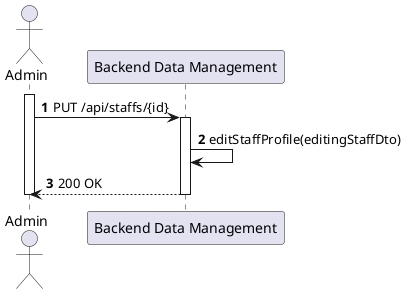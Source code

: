 @startuml process-view
autonumber

actor "Admin" as ADM
participant "Backend Data Management" as BDM

activate ADM
    ADM -> BDM : PUT /api/staffs/{id}
    activate BDM
        BDM -> BDM : editStaffProfile(editingStaffDto)
        BDM --> ADM : 200 OK
    deactivate BDM
deactivate ADM

@enduml